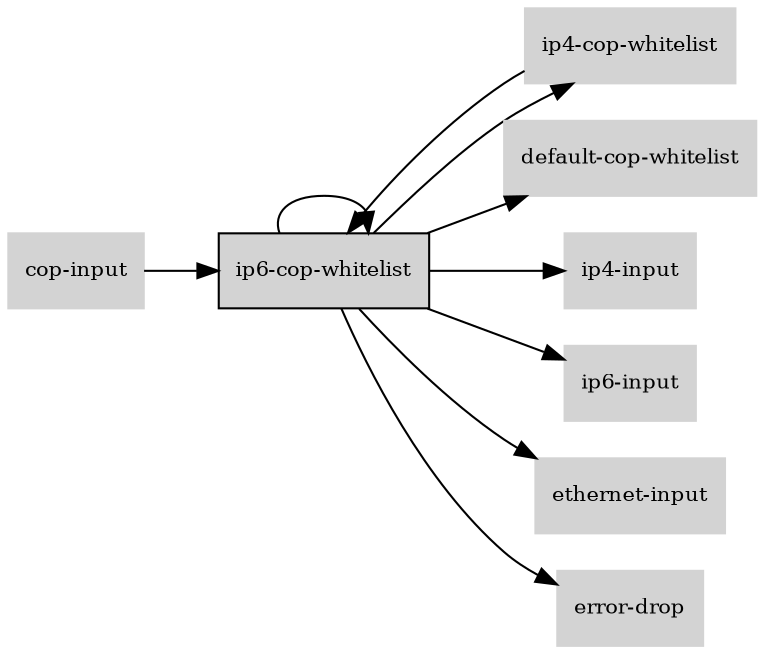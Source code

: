 digraph "ip6_cop_whitelist_subgraph" {
  rankdir=LR;
  node [shape=box, style=filled, fontsize=10, color=lightgray, fontcolor=black, fillcolor=lightgray];
  "ip6-cop-whitelist" [color=black, fontcolor=black, fillcolor=lightgray];
  edge [fontsize=8];
  "cop-input" -> "ip6-cop-whitelist";
  "ip4-cop-whitelist" -> "ip6-cop-whitelist";
  "ip6-cop-whitelist" -> "ip4-cop-whitelist";
  "ip6-cop-whitelist" -> "ip6-cop-whitelist";
  "ip6-cop-whitelist" -> "default-cop-whitelist";
  "ip6-cop-whitelist" -> "ip4-input";
  "ip6-cop-whitelist" -> "ip6-input";
  "ip6-cop-whitelist" -> "ethernet-input";
  "ip6-cop-whitelist" -> "error-drop";
}

